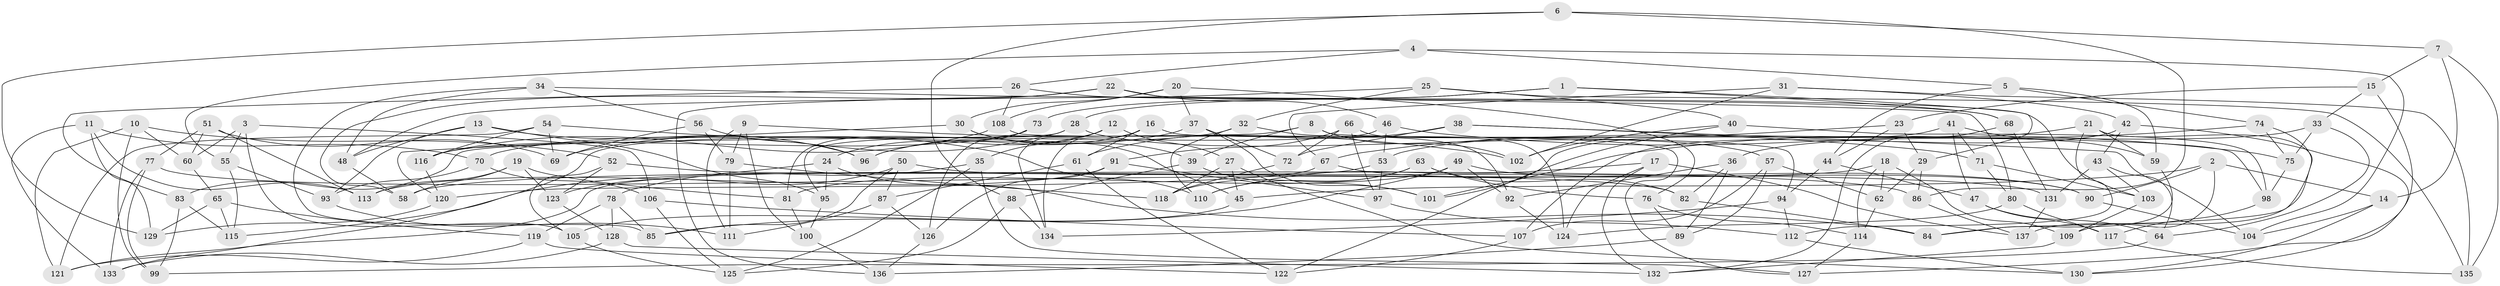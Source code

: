// coarse degree distribution, {6: 0.21428571428571427, 7: 0.21428571428571427, 8: 0.3333333333333333, 4: 0.047619047619047616, 9: 0.14285714285714285, 5: 0.023809523809523808, 10: 0.023809523809523808}
// Generated by graph-tools (version 1.1) at 2025/38/03/04/25 23:38:04]
// undirected, 137 vertices, 274 edges
graph export_dot {
  node [color=gray90,style=filled];
  1;
  2;
  3;
  4;
  5;
  6;
  7;
  8;
  9;
  10;
  11;
  12;
  13;
  14;
  15;
  16;
  17;
  18;
  19;
  20;
  21;
  22;
  23;
  24;
  25;
  26;
  27;
  28;
  29;
  30;
  31;
  32;
  33;
  34;
  35;
  36;
  37;
  38;
  39;
  40;
  41;
  42;
  43;
  44;
  45;
  46;
  47;
  48;
  49;
  50;
  51;
  52;
  53;
  54;
  55;
  56;
  57;
  58;
  59;
  60;
  61;
  62;
  63;
  64;
  65;
  66;
  67;
  68;
  69;
  70;
  71;
  72;
  73;
  74;
  75;
  76;
  77;
  78;
  79;
  80;
  81;
  82;
  83;
  84;
  85;
  86;
  87;
  88;
  89;
  90;
  91;
  92;
  93;
  94;
  95;
  96;
  97;
  98;
  99;
  100;
  101;
  102;
  103;
  104;
  105;
  106;
  107;
  108;
  109;
  110;
  111;
  112;
  113;
  114;
  115;
  116;
  117;
  118;
  119;
  120;
  121;
  122;
  123;
  124;
  125;
  126;
  127;
  128;
  129;
  130;
  131;
  132;
  133;
  134;
  135;
  136;
  137;
  1 -- 29;
  1 -- 73;
  1 -- 68;
  1 -- 28;
  2 -- 45;
  2 -- 90;
  2 -- 109;
  2 -- 14;
  3 -- 106;
  3 -- 55;
  3 -- 105;
  3 -- 60;
  4 -- 26;
  4 -- 55;
  4 -- 5;
  4 -- 104;
  5 -- 44;
  5 -- 59;
  5 -- 74;
  6 -- 7;
  6 -- 129;
  6 -- 86;
  6 -- 88;
  7 -- 135;
  7 -- 14;
  7 -- 15;
  8 -- 94;
  8 -- 102;
  8 -- 83;
  8 -- 39;
  9 -- 79;
  9 -- 100;
  9 -- 111;
  9 -- 102;
  10 -- 60;
  10 -- 52;
  10 -- 99;
  10 -- 121;
  11 -- 113;
  11 -- 129;
  11 -- 133;
  11 -- 70;
  12 -- 24;
  12 -- 35;
  12 -- 134;
  12 -- 27;
  13 -- 93;
  13 -- 48;
  13 -- 96;
  13 -- 95;
  14 -- 130;
  14 -- 104;
  15 -- 33;
  15 -- 127;
  15 -- 23;
  16 -- 134;
  16 -- 96;
  16 -- 61;
  16 -- 98;
  17 -- 137;
  17 -- 132;
  17 -- 110;
  17 -- 124;
  18 -- 109;
  18 -- 62;
  18 -- 114;
  18 -- 58;
  19 -- 123;
  19 -- 58;
  19 -- 113;
  19 -- 81;
  20 -- 30;
  20 -- 76;
  20 -- 37;
  20 -- 108;
  21 -- 112;
  21 -- 53;
  21 -- 137;
  21 -- 59;
  22 -- 58;
  22 -- 103;
  22 -- 136;
  22 -- 46;
  23 -- 29;
  23 -- 67;
  23 -- 44;
  24 -- 84;
  24 -- 115;
  24 -- 95;
  25 -- 40;
  25 -- 48;
  25 -- 32;
  25 -- 135;
  26 -- 108;
  26 -- 83;
  26 -- 68;
  27 -- 45;
  27 -- 118;
  27 -- 130;
  28 -- 69;
  28 -- 95;
  28 -- 57;
  29 -- 62;
  29 -- 86;
  30 -- 120;
  30 -- 39;
  30 -- 45;
  31 -- 42;
  31 -- 102;
  31 -- 135;
  31 -- 67;
  32 -- 110;
  32 -- 92;
  32 -- 70;
  33 -- 36;
  33 -- 75;
  33 -- 64;
  34 -- 48;
  34 -- 80;
  34 -- 85;
  34 -- 56;
  35 -- 125;
  35 -- 127;
  35 -- 78;
  36 -- 92;
  36 -- 82;
  36 -- 89;
  37 -- 101;
  37 -- 72;
  37 -- 96;
  38 -- 71;
  38 -- 104;
  38 -- 72;
  38 -- 61;
  39 -- 101;
  39 -- 88;
  40 -- 98;
  40 -- 102;
  40 -- 122;
  41 -- 59;
  41 -- 101;
  41 -- 47;
  41 -- 71;
  42 -- 107;
  42 -- 43;
  42 -- 130;
  43 -- 103;
  43 -- 64;
  43 -- 131;
  44 -- 47;
  44 -- 94;
  45 -- 105;
  46 -- 75;
  46 -- 53;
  46 -- 133;
  47 -- 117;
  47 -- 64;
  48 -- 58;
  49 -- 92;
  49 -- 85;
  49 -- 81;
  49 -- 90;
  50 -- 123;
  50 -- 85;
  50 -- 131;
  50 -- 87;
  51 -- 77;
  51 -- 60;
  51 -- 69;
  51 -- 113;
  52 -- 123;
  52 -- 105;
  52 -- 86;
  53 -- 97;
  53 -- 121;
  54 -- 110;
  54 -- 116;
  54 -- 69;
  54 -- 121;
  55 -- 115;
  55 -- 93;
  56 -- 96;
  56 -- 69;
  56 -- 79;
  57 -- 62;
  57 -- 89;
  57 -- 107;
  59 -- 84;
  60 -- 65;
  61 -- 122;
  61 -- 87;
  62 -- 114;
  63 -- 110;
  63 -- 82;
  63 -- 118;
  63 -- 76;
  64 -- 99;
  65 -- 115;
  65 -- 119;
  65 -- 129;
  66 -- 91;
  66 -- 97;
  66 -- 124;
  66 -- 72;
  67 -- 120;
  67 -- 90;
  68 -- 131;
  68 -- 132;
  70 -- 93;
  70 -- 106;
  71 -- 103;
  71 -- 80;
  72 -- 118;
  73 -- 116;
  73 -- 81;
  73 -- 126;
  74 -- 101;
  74 -- 75;
  74 -- 84;
  75 -- 98;
  76 -- 114;
  76 -- 89;
  77 -- 99;
  77 -- 133;
  77 -- 82;
  78 -- 85;
  78 -- 128;
  78 -- 119;
  79 -- 118;
  79 -- 111;
  80 -- 117;
  80 -- 124;
  81 -- 100;
  82 -- 84;
  83 -- 115;
  83 -- 99;
  86 -- 137;
  87 -- 111;
  87 -- 126;
  88 -- 134;
  88 -- 125;
  89 -- 136;
  90 -- 104;
  91 -- 113;
  91 -- 97;
  91 -- 126;
  92 -- 124;
  93 -- 111;
  94 -- 134;
  94 -- 112;
  95 -- 100;
  97 -- 112;
  98 -- 117;
  100 -- 136;
  103 -- 109;
  105 -- 125;
  106 -- 125;
  106 -- 107;
  107 -- 122;
  108 -- 127;
  108 -- 116;
  109 -- 132;
  112 -- 130;
  114 -- 127;
  116 -- 120;
  117 -- 135;
  119 -- 122;
  119 -- 121;
  120 -- 129;
  123 -- 128;
  126 -- 136;
  128 -- 133;
  128 -- 132;
  131 -- 137;
}
